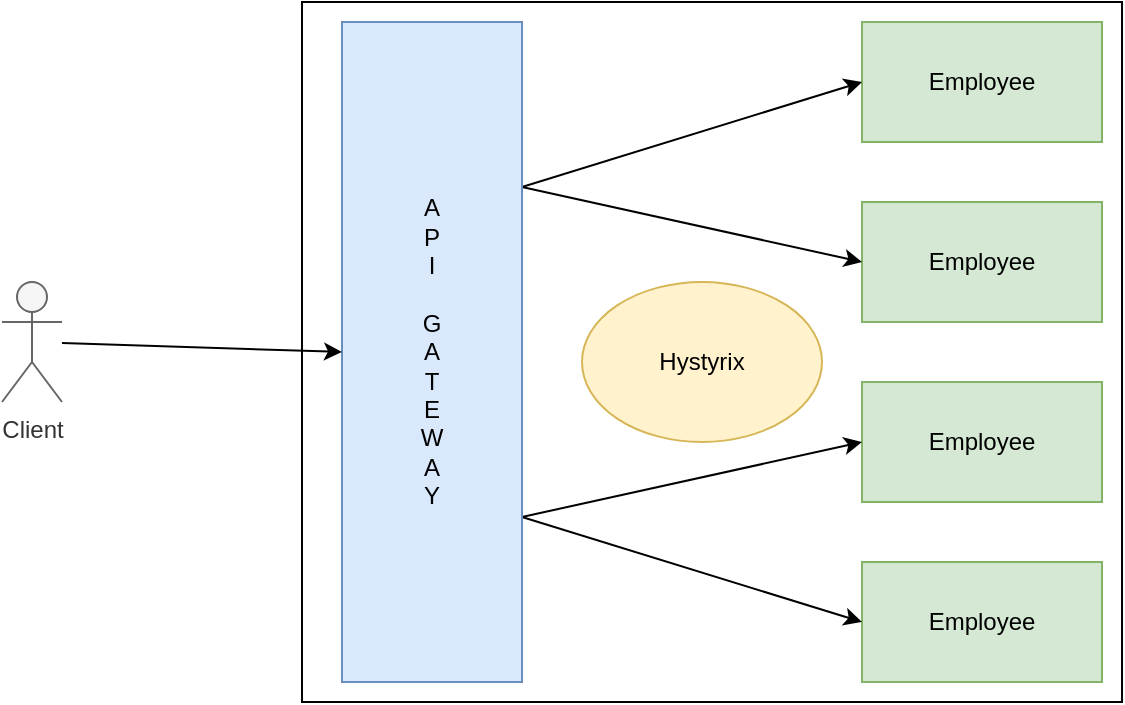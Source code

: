 <mxfile version="20.7.4" type="github">
  <diagram id="R2lEEEUBdFMjLlhIrx00" name="Page-1">
    <mxGraphModel dx="880" dy="494" grid="1" gridSize="10" guides="1" tooltips="1" connect="1" arrows="1" fold="1" page="1" pageScale="1" pageWidth="850" pageHeight="1100" math="0" shadow="0" extFonts="Permanent Marker^https://fonts.googleapis.com/css?family=Permanent+Marker">
      <root>
        <mxCell id="0" />
        <mxCell id="1" parent="0" />
        <mxCell id="DrZjkJ9m2jFni9iIKjsH-20" value="" style="whiteSpace=wrap;html=1;shadow=0;movable=0;resizable=0;rotatable=0;deletable=0;editable=0;connectable=0;" vertex="1" parent="1">
          <mxGeometry x="220" y="100" width="410" height="350" as="geometry" />
        </mxCell>
        <mxCell id="DrZjkJ9m2jFni9iIKjsH-19" value="Employee" style="rounded=0;whiteSpace=wrap;html=1;fillColor=#d5e8d4;strokeColor=#82b366;" vertex="1" parent="1">
          <mxGeometry x="500" y="110" width="120" height="60" as="geometry" />
        </mxCell>
        <mxCell id="DrZjkJ9m2jFni9iIKjsH-21" value="Employee" style="rounded=0;whiteSpace=wrap;html=1;fillColor=#d5e8d4;strokeColor=#82b366;" vertex="1" parent="1">
          <mxGeometry x="500" y="200" width="120" height="60" as="geometry" />
        </mxCell>
        <mxCell id="DrZjkJ9m2jFni9iIKjsH-22" value="Employee" style="rounded=0;whiteSpace=wrap;html=1;fillColor=#d5e8d4;strokeColor=#82b366;" vertex="1" parent="1">
          <mxGeometry x="500" y="290" width="120" height="60" as="geometry" />
        </mxCell>
        <mxCell id="DrZjkJ9m2jFni9iIKjsH-23" value="Employee" style="rounded=0;whiteSpace=wrap;html=1;fillColor=#d5e8d4;strokeColor=#82b366;" vertex="1" parent="1">
          <mxGeometry x="500" y="380" width="120" height="60" as="geometry" />
        </mxCell>
        <mxCell id="DrZjkJ9m2jFni9iIKjsH-24" value="Hystyrix" style="ellipse;whiteSpace=wrap;html=1;shadow=0;fillColor=#fff2cc;strokeColor=#d6b656;" vertex="1" parent="1">
          <mxGeometry x="360" y="240" width="120" height="80" as="geometry" />
        </mxCell>
        <mxCell id="DrZjkJ9m2jFni9iIKjsH-33" style="edgeStyle=none;rounded=0;orthogonalLoop=1;jettySize=auto;html=1;exitX=1;exitY=0.25;exitDx=0;exitDy=0;entryX=0;entryY=0.5;entryDx=0;entryDy=0;" edge="1" parent="1" source="DrZjkJ9m2jFni9iIKjsH-25" target="DrZjkJ9m2jFni9iIKjsH-19">
          <mxGeometry relative="1" as="geometry" />
        </mxCell>
        <mxCell id="DrZjkJ9m2jFni9iIKjsH-34" style="edgeStyle=none;rounded=0;orthogonalLoop=1;jettySize=auto;html=1;exitX=1;exitY=0.25;exitDx=0;exitDy=0;entryX=0;entryY=0.5;entryDx=0;entryDy=0;" edge="1" parent="1" source="DrZjkJ9m2jFni9iIKjsH-25" target="DrZjkJ9m2jFni9iIKjsH-21">
          <mxGeometry relative="1" as="geometry" />
        </mxCell>
        <mxCell id="DrZjkJ9m2jFni9iIKjsH-35" style="edgeStyle=none;rounded=0;orthogonalLoop=1;jettySize=auto;html=1;exitX=1;exitY=0.75;exitDx=0;exitDy=0;entryX=0;entryY=0.5;entryDx=0;entryDy=0;" edge="1" parent="1" source="DrZjkJ9m2jFni9iIKjsH-25" target="DrZjkJ9m2jFni9iIKjsH-22">
          <mxGeometry relative="1" as="geometry" />
        </mxCell>
        <mxCell id="DrZjkJ9m2jFni9iIKjsH-36" style="edgeStyle=none;rounded=0;orthogonalLoop=1;jettySize=auto;html=1;exitX=1;exitY=0.75;exitDx=0;exitDy=0;entryX=0;entryY=0.5;entryDx=0;entryDy=0;" edge="1" parent="1" source="DrZjkJ9m2jFni9iIKjsH-25" target="DrZjkJ9m2jFni9iIKjsH-23">
          <mxGeometry relative="1" as="geometry" />
        </mxCell>
        <mxCell id="DrZjkJ9m2jFni9iIKjsH-25" value="A&lt;br&gt;P&lt;br&gt;I&lt;br&gt;&amp;nbsp;&lt;br&gt;G&lt;br&gt;A&lt;br&gt;T&lt;br&gt;E&lt;br&gt;W&lt;br&gt;A&lt;br&gt;Y" style="whiteSpace=wrap;html=1;shadow=0;fillColor=#dae8fc;strokeColor=#6c8ebf;" vertex="1" parent="1">
          <mxGeometry x="240" y="110" width="90" height="330" as="geometry" />
        </mxCell>
        <mxCell id="DrZjkJ9m2jFni9iIKjsH-32" style="edgeStyle=none;rounded=0;orthogonalLoop=1;jettySize=auto;html=1;entryX=0;entryY=0.5;entryDx=0;entryDy=0;" edge="1" parent="1" source="DrZjkJ9m2jFni9iIKjsH-26" target="DrZjkJ9m2jFni9iIKjsH-25">
          <mxGeometry relative="1" as="geometry" />
        </mxCell>
        <mxCell id="DrZjkJ9m2jFni9iIKjsH-26" value="Client" style="shape=umlActor;verticalLabelPosition=bottom;verticalAlign=top;html=1;outlineConnect=0;shadow=0;fillColor=#f5f5f5;strokeColor=#666666;fontColor=#333333;" vertex="1" parent="1">
          <mxGeometry x="70" y="240" width="30" height="60" as="geometry" />
        </mxCell>
      </root>
    </mxGraphModel>
  </diagram>
</mxfile>
